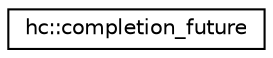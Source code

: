 digraph "Graphical Class Hierarchy"
{
  edge [fontname="Helvetica",fontsize="10",labelfontname="Helvetica",labelfontsize="10"];
  node [fontname="Helvetica",fontsize="10",shape=record];
  rankdir="LR";
  Node1 [label="hc::completion_future",height=0.2,width=0.4,color="black", fillcolor="white", style="filled",URL="$classhc_1_1completion__future.html",tooltip="This class is the return type of all asynchronous APIs and has an interface analogous to std::shared_..."];
}
